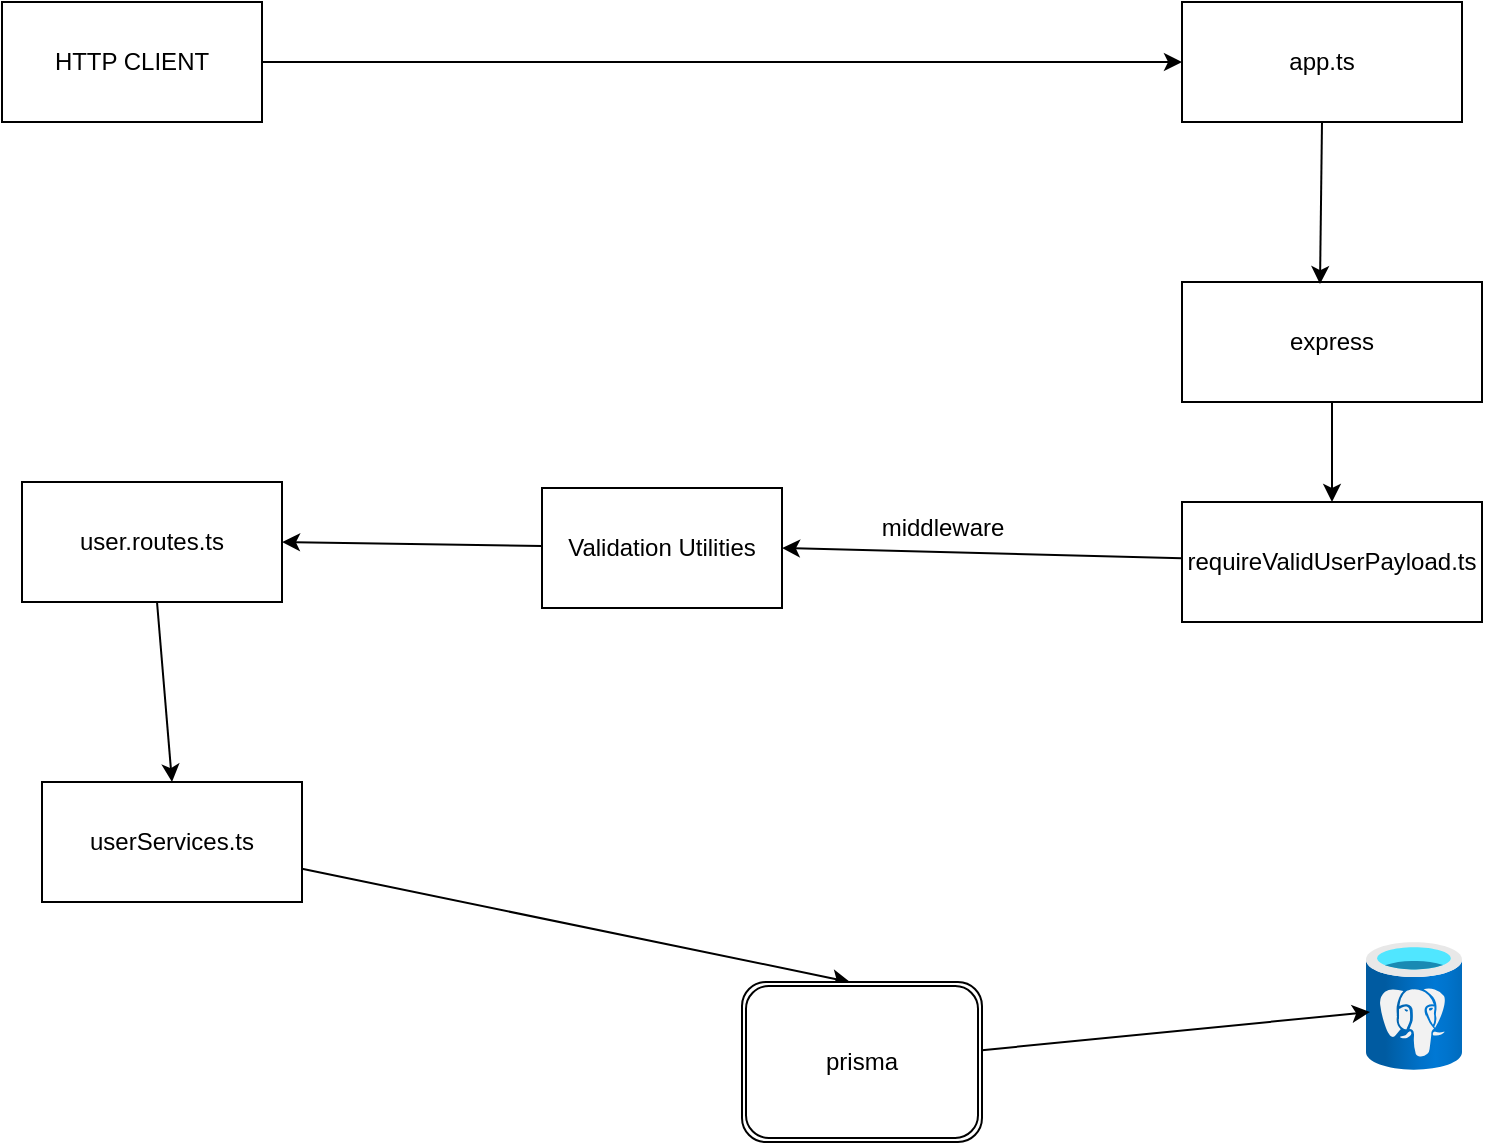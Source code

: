 <mxfile>
    <diagram id="caBFnNkZluwEe1Dw3wNO" name="Page-1">
        <mxGraphModel dx="1194" dy="668" grid="1" gridSize="10" guides="1" tooltips="1" connect="1" arrows="1" fold="1" page="1" pageScale="1" pageWidth="827" pageHeight="1169" math="0" shadow="0">
            <root>
                <mxCell id="0"/>
                <mxCell id="1" parent="0"/>
                <mxCell id="14" style="edgeStyle=none;html=1;exitX=1;exitY=0.5;exitDx=0;exitDy=0;" parent="1" source="2" target="3" edge="1">
                    <mxGeometry relative="1" as="geometry"/>
                </mxCell>
                <mxCell id="2" value="HTTP CLIENT" style="rounded=0;whiteSpace=wrap;html=1;" parent="1" vertex="1">
                    <mxGeometry x="20" y="60" width="130" height="60" as="geometry"/>
                </mxCell>
                <mxCell id="3" value="app.ts" style="rounded=0;whiteSpace=wrap;html=1;" parent="1" vertex="1">
                    <mxGeometry x="610" y="60" width="140" height="60" as="geometry"/>
                </mxCell>
                <mxCell id="12" style="edgeStyle=none;html=1;entryX=0.5;entryY=0;entryDx=0;entryDy=0;" parent="1" source="4" target="5" edge="1">
                    <mxGeometry relative="1" as="geometry"/>
                </mxCell>
                <mxCell id="4" value="user.routes.ts" style="rounded=0;whiteSpace=wrap;html=1;" parent="1" vertex="1">
                    <mxGeometry x="30" y="300" width="130" height="60" as="geometry"/>
                </mxCell>
                <mxCell id="5" value="userServices.ts" style="rounded=0;whiteSpace=wrap;html=1;" parent="1" vertex="1">
                    <mxGeometry x="40" y="450" width="130" height="60" as="geometry"/>
                </mxCell>
                <mxCell id="22" style="edgeStyle=none;html=1;entryX=0.5;entryY=0;entryDx=0;entryDy=0;" parent="1" source="6" target="18" edge="1">
                    <mxGeometry relative="1" as="geometry"/>
                </mxCell>
                <mxCell id="6" value="express" style="rounded=0;whiteSpace=wrap;html=1;" parent="1" vertex="1">
                    <mxGeometry x="610" y="200" width="150" height="60" as="geometry"/>
                </mxCell>
                <mxCell id="13" style="edgeStyle=none;html=1;entryX=0.45;entryY=0;entryDx=0;entryDy=0;entryPerimeter=0;" parent="1" source="5" target="25" edge="1">
                    <mxGeometry relative="1" as="geometry">
                        <mxPoint x="451.024" y="541.472" as="targetPoint"/>
                    </mxGeometry>
                </mxCell>
                <mxCell id="18" value="requireValidUserPayload.ts" style="rounded=0;whiteSpace=wrap;html=1;" parent="1" vertex="1">
                    <mxGeometry x="610" y="310" width="150" height="60" as="geometry"/>
                </mxCell>
                <mxCell id="21" style="edgeStyle=none;html=1;exitX=0.5;exitY=1;exitDx=0;exitDy=0;entryX=0.46;entryY=0.017;entryDx=0;entryDy=0;entryPerimeter=0;" parent="1" source="3" target="6" edge="1">
                    <mxGeometry relative="1" as="geometry"/>
                </mxCell>
                <mxCell id="23" style="edgeStyle=none;html=1;entryX=1;entryY=0.5;entryDx=0;entryDy=0;" parent="1" source="18" target="28" edge="1">
                    <mxGeometry relative="1" as="geometry">
                        <mxPoint x="420" y="339" as="targetPoint"/>
                    </mxGeometry>
                </mxCell>
                <mxCell id="24" value="middleware&lt;div&gt;&lt;br&gt;&lt;/div&gt;" style="text;html=1;align=center;verticalAlign=middle;resizable=0;points=[];autosize=1;strokeColor=none;fillColor=none;" parent="1" vertex="1">
                    <mxGeometry x="310" y="303" width="80" height="40" as="geometry"/>
                </mxCell>
                <mxCell id="25" value="prisma" style="shape=ext;double=1;rounded=1;whiteSpace=wrap;html=1;" parent="1" vertex="1">
                    <mxGeometry x="390" y="550" width="120" height="80" as="geometry"/>
                </mxCell>
                <mxCell id="26" value="" style="image;aspect=fixed;html=1;points=[];align=center;fontSize=12;image=img/lib/azure2/databases/Azure_Database_PostgreSQL_Server.svg;" parent="1" vertex="1">
                    <mxGeometry x="702" y="530" width="48" height="64" as="geometry"/>
                </mxCell>
                <mxCell id="27" style="edgeStyle=none;html=1;entryX=0.042;entryY=0.547;entryDx=0;entryDy=0;entryPerimeter=0;" parent="1" source="25" target="26" edge="1">
                    <mxGeometry relative="1" as="geometry"/>
                </mxCell>
                <mxCell id="30" style="edgeStyle=none;html=1;entryX=1;entryY=0.5;entryDx=0;entryDy=0;" edge="1" parent="1" source="28" target="4">
                    <mxGeometry relative="1" as="geometry"/>
                </mxCell>
                <mxCell id="28" value="Validation Utilities" style="rounded=0;whiteSpace=wrap;html=1;" vertex="1" parent="1">
                    <mxGeometry x="290" y="303" width="120" height="60" as="geometry"/>
                </mxCell>
                <mxCell id="29" value="middleware" style="text;html=1;align=center;verticalAlign=middle;resizable=0;points=[];autosize=1;strokeColor=none;fillColor=none;" vertex="1" parent="1">
                    <mxGeometry x="450" y="308" width="80" height="30" as="geometry"/>
                </mxCell>
            </root>
        </mxGraphModel>
    </diagram>
</mxfile>